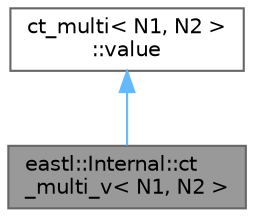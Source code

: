 digraph "eastl::Internal::ct_multi_v&lt; N1, N2 &gt;"
{
 // LATEX_PDF_SIZE
  bgcolor="transparent";
  edge [fontname=Helvetica,fontsize=10,labelfontname=Helvetica,labelfontsize=10];
  node [fontname=Helvetica,fontsize=10,shape=box,height=0.2,width=0.4];
  Node1 [id="Node000001",label="eastl::Internal::ct\l_multi_v\< N1, N2 \>",height=0.2,width=0.4,color="gray40", fillcolor="grey60", style="filled", fontcolor="black",tooltip=" "];
  Node2 -> Node1 [id="edge1_Node000001_Node000002",dir="back",color="steelblue1",style="solid",tooltip=" "];
  Node2 [id="Node000002",label="ct_multi\< N1, N2 \>\l::value",height=0.2,width=0.4,color="gray40", fillcolor="white", style="filled",tooltip=" "];
}

